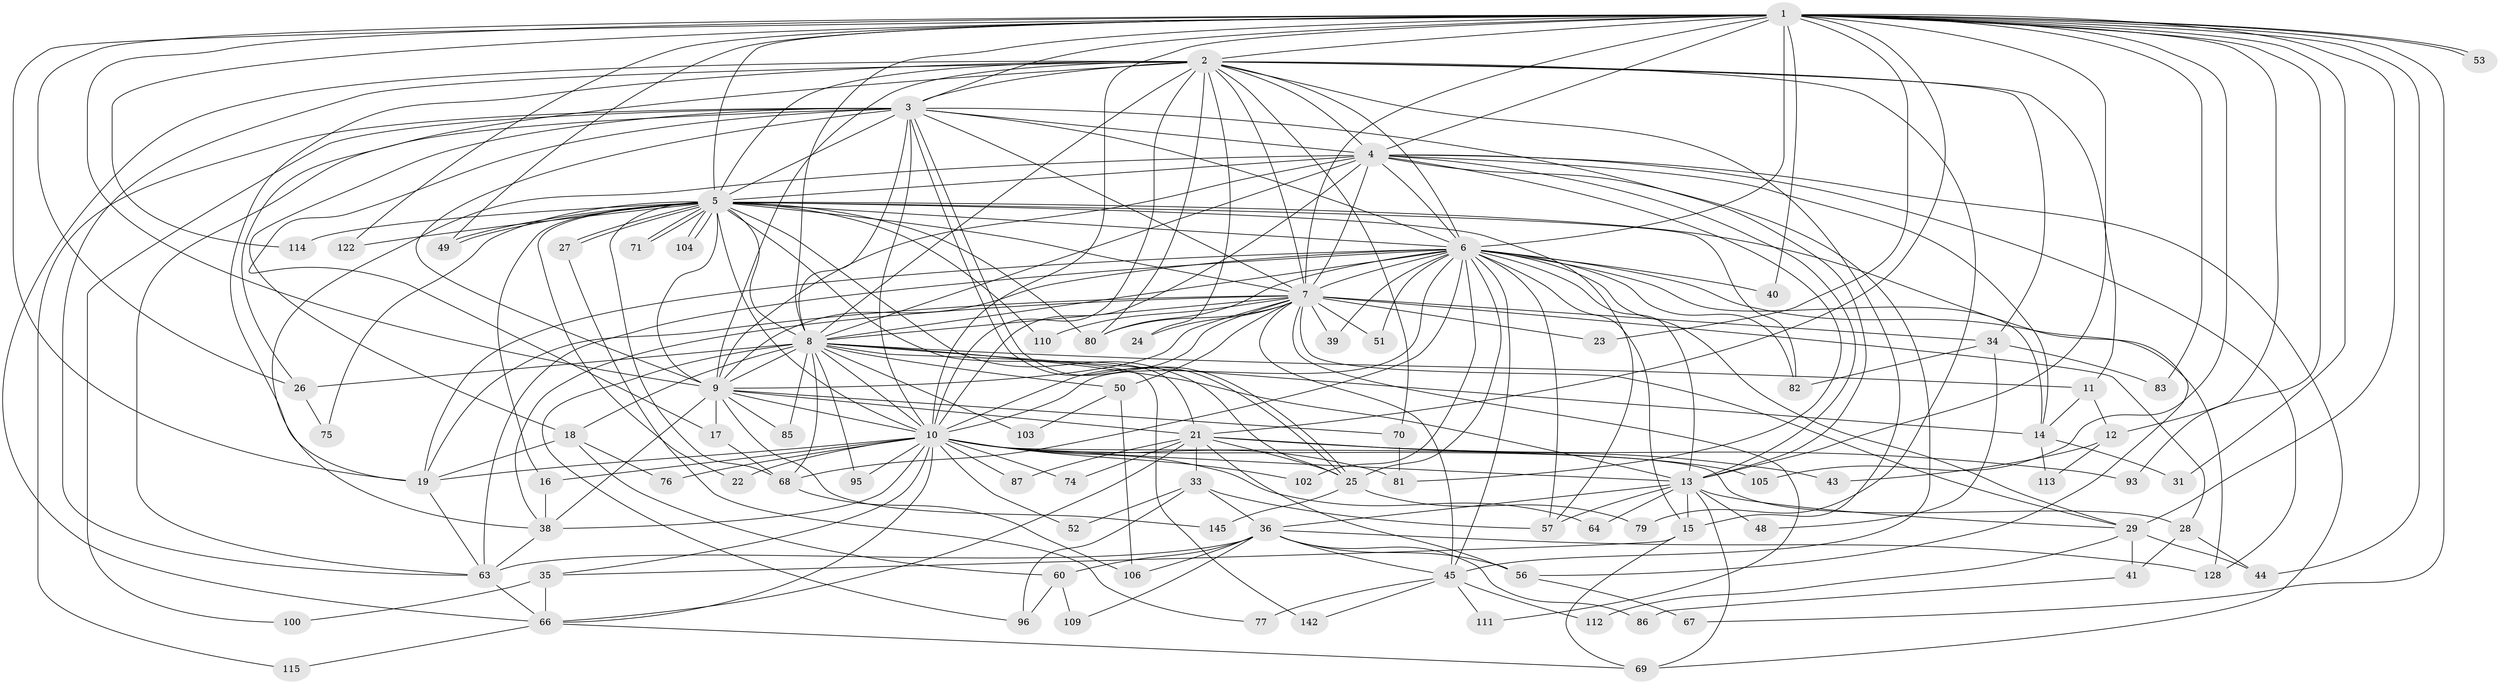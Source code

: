// original degree distribution, {28: 0.013422818791946308, 20: 0.006711409395973154, 17: 0.013422818791946308, 16: 0.006711409395973154, 31: 0.006711409395973154, 30: 0.006711409395973154, 23: 0.006711409395973154, 22: 0.006711409395973154, 4: 0.08053691275167785, 11: 0.013422818791946308, 7: 0.026845637583892617, 5: 0.040268456375838924, 3: 0.18120805369127516, 9: 0.006711409395973154, 2: 0.5503355704697986, 6: 0.026845637583892617, 8: 0.006711409395973154}
// Generated by graph-tools (version 1.1) at 2025/17/03/04/25 18:17:44]
// undirected, 89 vertices, 248 edges
graph export_dot {
graph [start="1"]
  node [color=gray90,style=filled];
  1 [super="+20+84"];
  2;
  3;
  4 [super="+99+58+130+146"];
  5;
  6;
  7;
  8;
  9;
  10 [super="+42+73"];
  11;
  12;
  13 [super="+94+62+72+46+37"];
  14 [super="+98+78+89"];
  15 [super="+32"];
  16;
  17;
  18;
  19 [super="+118+136+125+108"];
  21 [super="+30"];
  22;
  23;
  24;
  25 [super="+54+97"];
  26 [super="+116"];
  27;
  28;
  29 [super="+55"];
  31;
  33 [super="+61"];
  34;
  35;
  36;
  38 [super="+126+127+140+133"];
  39;
  40;
  41;
  43;
  44;
  45 [super="+59"];
  48;
  49;
  50;
  51;
  52;
  53;
  56 [super="+65"];
  57 [super="+123"];
  60;
  63 [super="+88"];
  64;
  66 [super="+91+107+92"];
  67;
  68 [super="+149+117"];
  69 [super="+139+131"];
  70;
  71;
  74 [super="+135"];
  75;
  76;
  77;
  79;
  80 [super="+101+141"];
  81;
  82 [super="+137"];
  83;
  85;
  86;
  87;
  93;
  95;
  96 [super="+120"];
  100;
  102;
  103;
  104;
  105;
  106 [super="+138"];
  109;
  110;
  111;
  112;
  113;
  114;
  115;
  122;
  128 [super="+134"];
  142;
  145;
  1 -- 2;
  1 -- 3;
  1 -- 4;
  1 -- 5;
  1 -- 6 [weight=2];
  1 -- 7;
  1 -- 8;
  1 -- 9;
  1 -- 10 [weight=2];
  1 -- 12;
  1 -- 13 [weight=2];
  1 -- 21;
  1 -- 31;
  1 -- 44;
  1 -- 53;
  1 -- 53;
  1 -- 67;
  1 -- 83;
  1 -- 93;
  1 -- 105;
  1 -- 114;
  1 -- 122;
  1 -- 49;
  1 -- 19;
  1 -- 23;
  1 -- 40;
  1 -- 29;
  1 -- 26;
  2 -- 3;
  2 -- 4;
  2 -- 5;
  2 -- 6;
  2 -- 7;
  2 -- 8;
  2 -- 9;
  2 -- 10;
  2 -- 11;
  2 -- 19;
  2 -- 24;
  2 -- 26;
  2 -- 34;
  2 -- 63;
  2 -- 66;
  2 -- 70;
  2 -- 79;
  2 -- 80;
  2 -- 15;
  3 -- 4;
  3 -- 5;
  3 -- 6;
  3 -- 7;
  3 -- 8;
  3 -- 9;
  3 -- 10;
  3 -- 17;
  3 -- 18;
  3 -- 25;
  3 -- 25;
  3 -- 63;
  3 -- 100;
  3 -- 115;
  3 -- 13;
  4 -- 5;
  4 -- 6;
  4 -- 7;
  4 -- 8 [weight=2];
  4 -- 9 [weight=2];
  4 -- 10;
  4 -- 128;
  4 -- 81;
  4 -- 38;
  4 -- 69;
  4 -- 13;
  4 -- 14;
  4 -- 45;
  5 -- 6;
  5 -- 7;
  5 -- 8;
  5 -- 9;
  5 -- 10 [weight=2];
  5 -- 16;
  5 -- 21;
  5 -- 22;
  5 -- 27;
  5 -- 27;
  5 -- 49;
  5 -- 49;
  5 -- 57;
  5 -- 71;
  5 -- 71;
  5 -- 75;
  5 -- 82;
  5 -- 104;
  5 -- 104;
  5 -- 110;
  5 -- 114;
  5 -- 122;
  5 -- 56;
  5 -- 25;
  5 -- 80;
  5 -- 68;
  6 -- 7;
  6 -- 8;
  6 -- 9;
  6 -- 10;
  6 -- 14;
  6 -- 15;
  6 -- 29;
  6 -- 39;
  6 -- 40;
  6 -- 45;
  6 -- 51;
  6 -- 57;
  6 -- 68;
  6 -- 80;
  6 -- 102;
  6 -- 128;
  6 -- 19 [weight=2];
  6 -- 82;
  6 -- 25;
  6 -- 13 [weight=3];
  6 -- 63;
  7 -- 8;
  7 -- 9;
  7 -- 10;
  7 -- 23;
  7 -- 24;
  7 -- 28;
  7 -- 29;
  7 -- 34;
  7 -- 38;
  7 -- 39;
  7 -- 45;
  7 -- 50;
  7 -- 51;
  7 -- 110;
  7 -- 111;
  7 -- 19;
  7 -- 80;
  8 -- 9;
  8 -- 10;
  8 -- 11;
  8 -- 13;
  8 -- 14;
  8 -- 18;
  8 -- 26;
  8 -- 50;
  8 -- 68;
  8 -- 85;
  8 -- 95;
  8 -- 103;
  8 -- 142;
  8 -- 96;
  9 -- 10;
  9 -- 17;
  9 -- 70;
  9 -- 85;
  9 -- 145;
  9 -- 38 [weight=2];
  9 -- 21;
  10 -- 16;
  10 -- 19;
  10 -- 22;
  10 -- 28;
  10 -- 35;
  10 -- 38;
  10 -- 52;
  10 -- 64;
  10 -- 74;
  10 -- 76;
  10 -- 81;
  10 -- 87;
  10 -- 95;
  10 -- 102;
  10 -- 105;
  10 -- 66;
  10 -- 13;
  11 -- 12;
  11 -- 14;
  12 -- 43;
  12 -- 113;
  13 -- 15;
  13 -- 36;
  13 -- 48;
  13 -- 69;
  13 -- 29;
  13 -- 57;
  13 -- 64;
  14 -- 31 [weight=2];
  14 -- 113;
  15 -- 35;
  15 -- 69;
  16 -- 38;
  17 -- 68;
  18 -- 60;
  18 -- 76;
  18 -- 19;
  19 -- 63;
  21 -- 33 [weight=2];
  21 -- 43;
  21 -- 56;
  21 -- 74 [weight=2];
  21 -- 87;
  21 -- 66;
  21 -- 25;
  21 -- 93;
  25 -- 145;
  25 -- 79;
  26 -- 75;
  27 -- 77;
  28 -- 41;
  28 -- 44;
  29 -- 41;
  29 -- 112;
  29 -- 44;
  33 -- 36 [weight=2];
  33 -- 52;
  33 -- 96;
  33 -- 57;
  34 -- 48;
  34 -- 82;
  34 -- 83;
  35 -- 66;
  35 -- 100;
  36 -- 56;
  36 -- 60;
  36 -- 86;
  36 -- 106;
  36 -- 109;
  36 -- 128;
  36 -- 45;
  36 -- 63;
  38 -- 63;
  41 -- 86;
  45 -- 77;
  45 -- 111;
  45 -- 112;
  45 -- 142;
  50 -- 103;
  50 -- 106;
  56 -- 67;
  60 -- 96;
  60 -- 109;
  63 -- 66;
  66 -- 69;
  66 -- 115;
  68 -- 106;
  70 -- 81;
}
